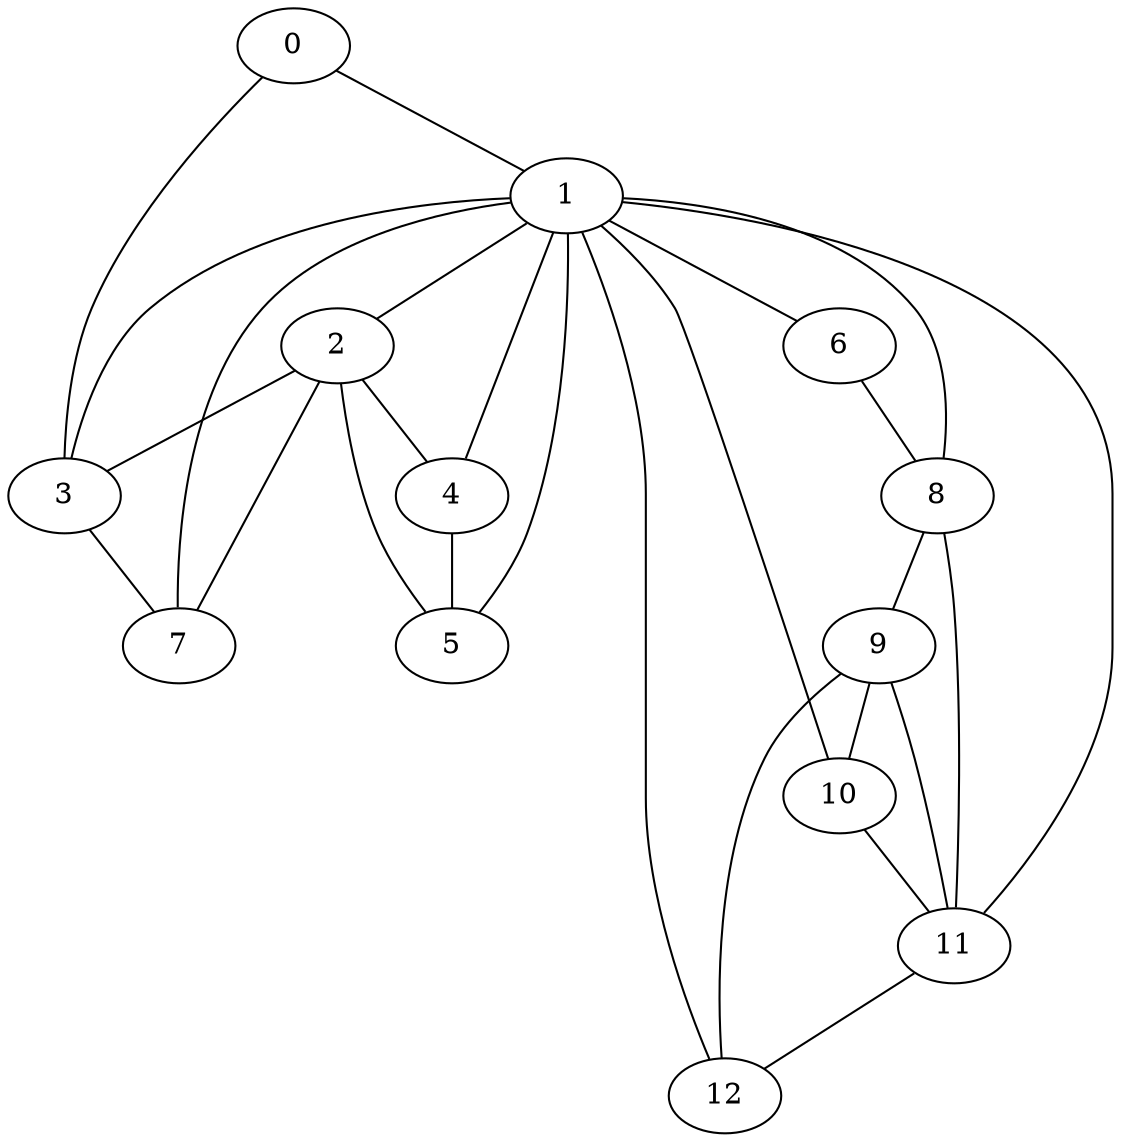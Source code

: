 graph {
    0 [ label = "1" ]
    1 [ label = "0" ]
    2 [ label = "7" ]
    3 [ label = "2" ]
    4 [ label = "3" ]
    5 [ label = "4" ]
    6 [ label = "5" ]
    7 [ label = "6" ]
    8 [ label = "9" ]
    9 [ label = "8" ]
    10 [ label = "11" ]
    11 [ label = "10" ]
    12 [ label = "12" ]
    1 -- 0 [ ]
    0 -- 2 [ ]
    0 -- 3 [ ]
    0 -- 4 [ ]
    0 -- 5 [ ]
    0 -- 6 [ ]
    0 -- 7 [ ]
    4 -- 2 [ ]
    9 -- 8 [ ]
    8 -- 10 [ ]
    0 -- 11 [ ]
    10 -- 12 [ ]
    8 -- 12 [ ]
    1 -- 4 [ ]
    0 -- 10 [ ]
    3 -- 5 [ ]
    3 -- 4 [ ]
    5 -- 6 [ ]
    3 -- 6 [ ]
    7 -- 9 [ ]
    3 -- 2 [ ]
    0 -- 9 [ ]
    8 -- 11 [ ]
    11 -- 10 [ ]
    9 -- 10 [ ]
    0 -- 12 [ ]
}
